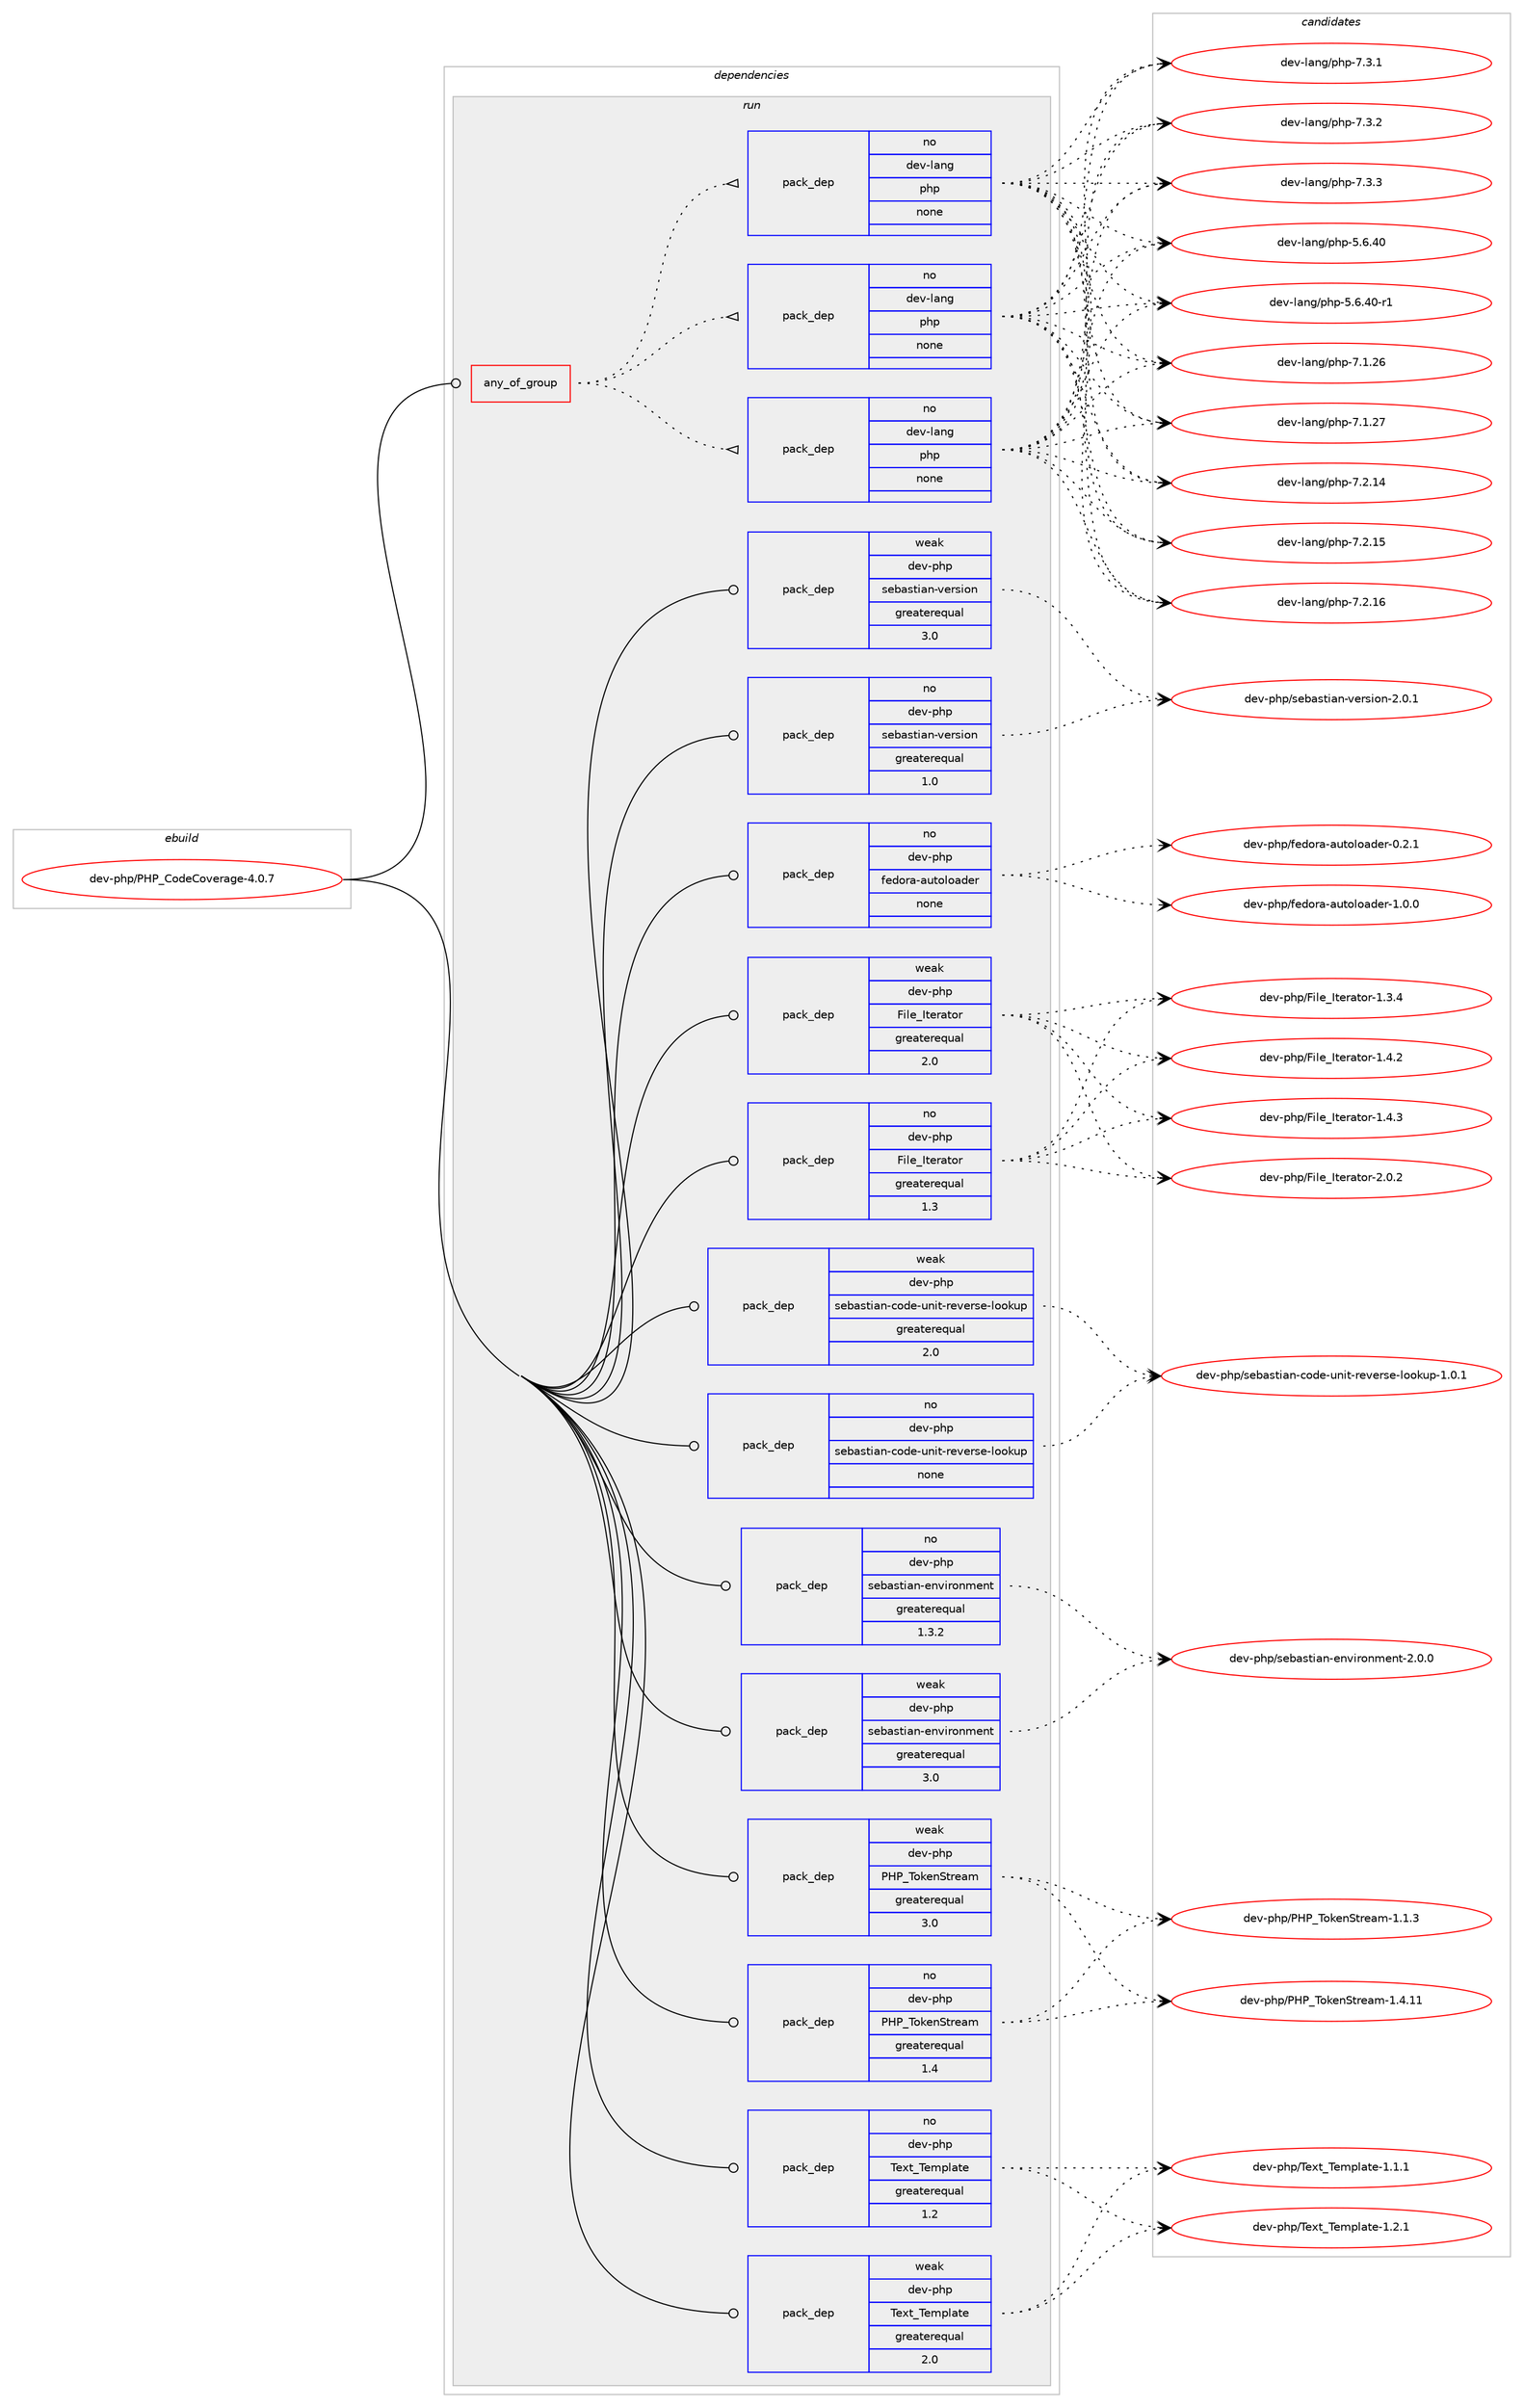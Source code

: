 digraph prolog {

# *************
# Graph options
# *************

newrank=true;
concentrate=true;
compound=true;
graph [rankdir=LR,fontname=Helvetica,fontsize=10,ranksep=1.5];#, ranksep=2.5, nodesep=0.2];
edge  [arrowhead=vee];
node  [fontname=Helvetica,fontsize=10];

# **********
# The ebuild
# **********

subgraph cluster_leftcol {
color=gray;
rank=same;
label=<<i>ebuild</i>>;
id [label="dev-php/PHP_CodeCoverage-4.0.7", color=red, width=4, href="../dev-php/PHP_CodeCoverage-4.0.7.svg"];
}

# ****************
# The dependencies
# ****************

subgraph cluster_midcol {
color=gray;
label=<<i>dependencies</i>>;
subgraph cluster_compile {
fillcolor="#eeeeee";
style=filled;
label=<<i>compile</i>>;
}
subgraph cluster_compileandrun {
fillcolor="#eeeeee";
style=filled;
label=<<i>compile and run</i>>;
}
subgraph cluster_run {
fillcolor="#eeeeee";
style=filled;
label=<<i>run</i>>;
subgraph any22502 {
dependency1392668 [label=<<TABLE BORDER="0" CELLBORDER="1" CELLSPACING="0" CELLPADDING="4"><TR><TD CELLPADDING="10">any_of_group</TD></TR></TABLE>>, shape=none, color=red];subgraph pack1000319 {
dependency1392669 [label=<<TABLE BORDER="0" CELLBORDER="1" CELLSPACING="0" CELLPADDING="4" WIDTH="220"><TR><TD ROWSPAN="6" CELLPADDING="30">pack_dep</TD></TR><TR><TD WIDTH="110">no</TD></TR><TR><TD>dev-lang</TD></TR><TR><TD>php</TD></TR><TR><TD>none</TD></TR><TR><TD></TD></TR></TABLE>>, shape=none, color=blue];
}
dependency1392668:e -> dependency1392669:w [weight=20,style="dotted",arrowhead="oinv"];
subgraph pack1000320 {
dependency1392670 [label=<<TABLE BORDER="0" CELLBORDER="1" CELLSPACING="0" CELLPADDING="4" WIDTH="220"><TR><TD ROWSPAN="6" CELLPADDING="30">pack_dep</TD></TR><TR><TD WIDTH="110">no</TD></TR><TR><TD>dev-lang</TD></TR><TR><TD>php</TD></TR><TR><TD>none</TD></TR><TR><TD></TD></TR></TABLE>>, shape=none, color=blue];
}
dependency1392668:e -> dependency1392670:w [weight=20,style="dotted",arrowhead="oinv"];
subgraph pack1000321 {
dependency1392671 [label=<<TABLE BORDER="0" CELLBORDER="1" CELLSPACING="0" CELLPADDING="4" WIDTH="220"><TR><TD ROWSPAN="6" CELLPADDING="30">pack_dep</TD></TR><TR><TD WIDTH="110">no</TD></TR><TR><TD>dev-lang</TD></TR><TR><TD>php</TD></TR><TR><TD>none</TD></TR><TR><TD></TD></TR></TABLE>>, shape=none, color=blue];
}
dependency1392668:e -> dependency1392671:w [weight=20,style="dotted",arrowhead="oinv"];
}
id:e -> dependency1392668:w [weight=20,style="solid",arrowhead="odot"];
subgraph pack1000322 {
dependency1392672 [label=<<TABLE BORDER="0" CELLBORDER="1" CELLSPACING="0" CELLPADDING="4" WIDTH="220"><TR><TD ROWSPAN="6" CELLPADDING="30">pack_dep</TD></TR><TR><TD WIDTH="110">no</TD></TR><TR><TD>dev-php</TD></TR><TR><TD>File_Iterator</TD></TR><TR><TD>greaterequal</TD></TR><TR><TD>1.3</TD></TR></TABLE>>, shape=none, color=blue];
}
id:e -> dependency1392672:w [weight=20,style="solid",arrowhead="odot"];
subgraph pack1000323 {
dependency1392673 [label=<<TABLE BORDER="0" CELLBORDER="1" CELLSPACING="0" CELLPADDING="4" WIDTH="220"><TR><TD ROWSPAN="6" CELLPADDING="30">pack_dep</TD></TR><TR><TD WIDTH="110">no</TD></TR><TR><TD>dev-php</TD></TR><TR><TD>PHP_TokenStream</TD></TR><TR><TD>greaterequal</TD></TR><TR><TD>1.4</TD></TR></TABLE>>, shape=none, color=blue];
}
id:e -> dependency1392673:w [weight=20,style="solid",arrowhead="odot"];
subgraph pack1000324 {
dependency1392674 [label=<<TABLE BORDER="0" CELLBORDER="1" CELLSPACING="0" CELLPADDING="4" WIDTH="220"><TR><TD ROWSPAN="6" CELLPADDING="30">pack_dep</TD></TR><TR><TD WIDTH="110">no</TD></TR><TR><TD>dev-php</TD></TR><TR><TD>Text_Template</TD></TR><TR><TD>greaterequal</TD></TR><TR><TD>1.2</TD></TR></TABLE>>, shape=none, color=blue];
}
id:e -> dependency1392674:w [weight=20,style="solid",arrowhead="odot"];
subgraph pack1000325 {
dependency1392675 [label=<<TABLE BORDER="0" CELLBORDER="1" CELLSPACING="0" CELLPADDING="4" WIDTH="220"><TR><TD ROWSPAN="6" CELLPADDING="30">pack_dep</TD></TR><TR><TD WIDTH="110">no</TD></TR><TR><TD>dev-php</TD></TR><TR><TD>fedora-autoloader</TD></TR><TR><TD>none</TD></TR><TR><TD></TD></TR></TABLE>>, shape=none, color=blue];
}
id:e -> dependency1392675:w [weight=20,style="solid",arrowhead="odot"];
subgraph pack1000326 {
dependency1392676 [label=<<TABLE BORDER="0" CELLBORDER="1" CELLSPACING="0" CELLPADDING="4" WIDTH="220"><TR><TD ROWSPAN="6" CELLPADDING="30">pack_dep</TD></TR><TR><TD WIDTH="110">no</TD></TR><TR><TD>dev-php</TD></TR><TR><TD>sebastian-code-unit-reverse-lookup</TD></TR><TR><TD>none</TD></TR><TR><TD></TD></TR></TABLE>>, shape=none, color=blue];
}
id:e -> dependency1392676:w [weight=20,style="solid",arrowhead="odot"];
subgraph pack1000327 {
dependency1392677 [label=<<TABLE BORDER="0" CELLBORDER="1" CELLSPACING="0" CELLPADDING="4" WIDTH="220"><TR><TD ROWSPAN="6" CELLPADDING="30">pack_dep</TD></TR><TR><TD WIDTH="110">no</TD></TR><TR><TD>dev-php</TD></TR><TR><TD>sebastian-environment</TD></TR><TR><TD>greaterequal</TD></TR><TR><TD>1.3.2</TD></TR></TABLE>>, shape=none, color=blue];
}
id:e -> dependency1392677:w [weight=20,style="solid",arrowhead="odot"];
subgraph pack1000328 {
dependency1392678 [label=<<TABLE BORDER="0" CELLBORDER="1" CELLSPACING="0" CELLPADDING="4" WIDTH="220"><TR><TD ROWSPAN="6" CELLPADDING="30">pack_dep</TD></TR><TR><TD WIDTH="110">no</TD></TR><TR><TD>dev-php</TD></TR><TR><TD>sebastian-version</TD></TR><TR><TD>greaterequal</TD></TR><TR><TD>1.0</TD></TR></TABLE>>, shape=none, color=blue];
}
id:e -> dependency1392678:w [weight=20,style="solid",arrowhead="odot"];
subgraph pack1000329 {
dependency1392679 [label=<<TABLE BORDER="0" CELLBORDER="1" CELLSPACING="0" CELLPADDING="4" WIDTH="220"><TR><TD ROWSPAN="6" CELLPADDING="30">pack_dep</TD></TR><TR><TD WIDTH="110">weak</TD></TR><TR><TD>dev-php</TD></TR><TR><TD>File_Iterator</TD></TR><TR><TD>greaterequal</TD></TR><TR><TD>2.0</TD></TR></TABLE>>, shape=none, color=blue];
}
id:e -> dependency1392679:w [weight=20,style="solid",arrowhead="odot"];
subgraph pack1000330 {
dependency1392680 [label=<<TABLE BORDER="0" CELLBORDER="1" CELLSPACING="0" CELLPADDING="4" WIDTH="220"><TR><TD ROWSPAN="6" CELLPADDING="30">pack_dep</TD></TR><TR><TD WIDTH="110">weak</TD></TR><TR><TD>dev-php</TD></TR><TR><TD>PHP_TokenStream</TD></TR><TR><TD>greaterequal</TD></TR><TR><TD>3.0</TD></TR></TABLE>>, shape=none, color=blue];
}
id:e -> dependency1392680:w [weight=20,style="solid",arrowhead="odot"];
subgraph pack1000331 {
dependency1392681 [label=<<TABLE BORDER="0" CELLBORDER="1" CELLSPACING="0" CELLPADDING="4" WIDTH="220"><TR><TD ROWSPAN="6" CELLPADDING="30">pack_dep</TD></TR><TR><TD WIDTH="110">weak</TD></TR><TR><TD>dev-php</TD></TR><TR><TD>Text_Template</TD></TR><TR><TD>greaterequal</TD></TR><TR><TD>2.0</TD></TR></TABLE>>, shape=none, color=blue];
}
id:e -> dependency1392681:w [weight=20,style="solid",arrowhead="odot"];
subgraph pack1000332 {
dependency1392682 [label=<<TABLE BORDER="0" CELLBORDER="1" CELLSPACING="0" CELLPADDING="4" WIDTH="220"><TR><TD ROWSPAN="6" CELLPADDING="30">pack_dep</TD></TR><TR><TD WIDTH="110">weak</TD></TR><TR><TD>dev-php</TD></TR><TR><TD>sebastian-code-unit-reverse-lookup</TD></TR><TR><TD>greaterequal</TD></TR><TR><TD>2.0</TD></TR></TABLE>>, shape=none, color=blue];
}
id:e -> dependency1392682:w [weight=20,style="solid",arrowhead="odot"];
subgraph pack1000333 {
dependency1392683 [label=<<TABLE BORDER="0" CELLBORDER="1" CELLSPACING="0" CELLPADDING="4" WIDTH="220"><TR><TD ROWSPAN="6" CELLPADDING="30">pack_dep</TD></TR><TR><TD WIDTH="110">weak</TD></TR><TR><TD>dev-php</TD></TR><TR><TD>sebastian-environment</TD></TR><TR><TD>greaterequal</TD></TR><TR><TD>3.0</TD></TR></TABLE>>, shape=none, color=blue];
}
id:e -> dependency1392683:w [weight=20,style="solid",arrowhead="odot"];
subgraph pack1000334 {
dependency1392684 [label=<<TABLE BORDER="0" CELLBORDER="1" CELLSPACING="0" CELLPADDING="4" WIDTH="220"><TR><TD ROWSPAN="6" CELLPADDING="30">pack_dep</TD></TR><TR><TD WIDTH="110">weak</TD></TR><TR><TD>dev-php</TD></TR><TR><TD>sebastian-version</TD></TR><TR><TD>greaterequal</TD></TR><TR><TD>3.0</TD></TR></TABLE>>, shape=none, color=blue];
}
id:e -> dependency1392684:w [weight=20,style="solid",arrowhead="odot"];
}
}

# **************
# The candidates
# **************

subgraph cluster_choices {
rank=same;
color=gray;
label=<<i>candidates</i>>;

subgraph choice1000319 {
color=black;
nodesep=1;
choice10010111845108971101034711210411245534654465248 [label="dev-lang/php-5.6.40", color=red, width=4,href="../dev-lang/php-5.6.40.svg"];
choice100101118451089711010347112104112455346544652484511449 [label="dev-lang/php-5.6.40-r1", color=red, width=4,href="../dev-lang/php-5.6.40-r1.svg"];
choice10010111845108971101034711210411245554649465054 [label="dev-lang/php-7.1.26", color=red, width=4,href="../dev-lang/php-7.1.26.svg"];
choice10010111845108971101034711210411245554649465055 [label="dev-lang/php-7.1.27", color=red, width=4,href="../dev-lang/php-7.1.27.svg"];
choice10010111845108971101034711210411245554650464952 [label="dev-lang/php-7.2.14", color=red, width=4,href="../dev-lang/php-7.2.14.svg"];
choice10010111845108971101034711210411245554650464953 [label="dev-lang/php-7.2.15", color=red, width=4,href="../dev-lang/php-7.2.15.svg"];
choice10010111845108971101034711210411245554650464954 [label="dev-lang/php-7.2.16", color=red, width=4,href="../dev-lang/php-7.2.16.svg"];
choice100101118451089711010347112104112455546514649 [label="dev-lang/php-7.3.1", color=red, width=4,href="../dev-lang/php-7.3.1.svg"];
choice100101118451089711010347112104112455546514650 [label="dev-lang/php-7.3.2", color=red, width=4,href="../dev-lang/php-7.3.2.svg"];
choice100101118451089711010347112104112455546514651 [label="dev-lang/php-7.3.3", color=red, width=4,href="../dev-lang/php-7.3.3.svg"];
dependency1392669:e -> choice10010111845108971101034711210411245534654465248:w [style=dotted,weight="100"];
dependency1392669:e -> choice100101118451089711010347112104112455346544652484511449:w [style=dotted,weight="100"];
dependency1392669:e -> choice10010111845108971101034711210411245554649465054:w [style=dotted,weight="100"];
dependency1392669:e -> choice10010111845108971101034711210411245554649465055:w [style=dotted,weight="100"];
dependency1392669:e -> choice10010111845108971101034711210411245554650464952:w [style=dotted,weight="100"];
dependency1392669:e -> choice10010111845108971101034711210411245554650464953:w [style=dotted,weight="100"];
dependency1392669:e -> choice10010111845108971101034711210411245554650464954:w [style=dotted,weight="100"];
dependency1392669:e -> choice100101118451089711010347112104112455546514649:w [style=dotted,weight="100"];
dependency1392669:e -> choice100101118451089711010347112104112455546514650:w [style=dotted,weight="100"];
dependency1392669:e -> choice100101118451089711010347112104112455546514651:w [style=dotted,weight="100"];
}
subgraph choice1000320 {
color=black;
nodesep=1;
choice10010111845108971101034711210411245534654465248 [label="dev-lang/php-5.6.40", color=red, width=4,href="../dev-lang/php-5.6.40.svg"];
choice100101118451089711010347112104112455346544652484511449 [label="dev-lang/php-5.6.40-r1", color=red, width=4,href="../dev-lang/php-5.6.40-r1.svg"];
choice10010111845108971101034711210411245554649465054 [label="dev-lang/php-7.1.26", color=red, width=4,href="../dev-lang/php-7.1.26.svg"];
choice10010111845108971101034711210411245554649465055 [label="dev-lang/php-7.1.27", color=red, width=4,href="../dev-lang/php-7.1.27.svg"];
choice10010111845108971101034711210411245554650464952 [label="dev-lang/php-7.2.14", color=red, width=4,href="../dev-lang/php-7.2.14.svg"];
choice10010111845108971101034711210411245554650464953 [label="dev-lang/php-7.2.15", color=red, width=4,href="../dev-lang/php-7.2.15.svg"];
choice10010111845108971101034711210411245554650464954 [label="dev-lang/php-7.2.16", color=red, width=4,href="../dev-lang/php-7.2.16.svg"];
choice100101118451089711010347112104112455546514649 [label="dev-lang/php-7.3.1", color=red, width=4,href="../dev-lang/php-7.3.1.svg"];
choice100101118451089711010347112104112455546514650 [label="dev-lang/php-7.3.2", color=red, width=4,href="../dev-lang/php-7.3.2.svg"];
choice100101118451089711010347112104112455546514651 [label="dev-lang/php-7.3.3", color=red, width=4,href="../dev-lang/php-7.3.3.svg"];
dependency1392670:e -> choice10010111845108971101034711210411245534654465248:w [style=dotted,weight="100"];
dependency1392670:e -> choice100101118451089711010347112104112455346544652484511449:w [style=dotted,weight="100"];
dependency1392670:e -> choice10010111845108971101034711210411245554649465054:w [style=dotted,weight="100"];
dependency1392670:e -> choice10010111845108971101034711210411245554649465055:w [style=dotted,weight="100"];
dependency1392670:e -> choice10010111845108971101034711210411245554650464952:w [style=dotted,weight="100"];
dependency1392670:e -> choice10010111845108971101034711210411245554650464953:w [style=dotted,weight="100"];
dependency1392670:e -> choice10010111845108971101034711210411245554650464954:w [style=dotted,weight="100"];
dependency1392670:e -> choice100101118451089711010347112104112455546514649:w [style=dotted,weight="100"];
dependency1392670:e -> choice100101118451089711010347112104112455546514650:w [style=dotted,weight="100"];
dependency1392670:e -> choice100101118451089711010347112104112455546514651:w [style=dotted,weight="100"];
}
subgraph choice1000321 {
color=black;
nodesep=1;
choice10010111845108971101034711210411245534654465248 [label="dev-lang/php-5.6.40", color=red, width=4,href="../dev-lang/php-5.6.40.svg"];
choice100101118451089711010347112104112455346544652484511449 [label="dev-lang/php-5.6.40-r1", color=red, width=4,href="../dev-lang/php-5.6.40-r1.svg"];
choice10010111845108971101034711210411245554649465054 [label="dev-lang/php-7.1.26", color=red, width=4,href="../dev-lang/php-7.1.26.svg"];
choice10010111845108971101034711210411245554649465055 [label="dev-lang/php-7.1.27", color=red, width=4,href="../dev-lang/php-7.1.27.svg"];
choice10010111845108971101034711210411245554650464952 [label="dev-lang/php-7.2.14", color=red, width=4,href="../dev-lang/php-7.2.14.svg"];
choice10010111845108971101034711210411245554650464953 [label="dev-lang/php-7.2.15", color=red, width=4,href="../dev-lang/php-7.2.15.svg"];
choice10010111845108971101034711210411245554650464954 [label="dev-lang/php-7.2.16", color=red, width=4,href="../dev-lang/php-7.2.16.svg"];
choice100101118451089711010347112104112455546514649 [label="dev-lang/php-7.3.1", color=red, width=4,href="../dev-lang/php-7.3.1.svg"];
choice100101118451089711010347112104112455546514650 [label="dev-lang/php-7.3.2", color=red, width=4,href="../dev-lang/php-7.3.2.svg"];
choice100101118451089711010347112104112455546514651 [label="dev-lang/php-7.3.3", color=red, width=4,href="../dev-lang/php-7.3.3.svg"];
dependency1392671:e -> choice10010111845108971101034711210411245534654465248:w [style=dotted,weight="100"];
dependency1392671:e -> choice100101118451089711010347112104112455346544652484511449:w [style=dotted,weight="100"];
dependency1392671:e -> choice10010111845108971101034711210411245554649465054:w [style=dotted,weight="100"];
dependency1392671:e -> choice10010111845108971101034711210411245554649465055:w [style=dotted,weight="100"];
dependency1392671:e -> choice10010111845108971101034711210411245554650464952:w [style=dotted,weight="100"];
dependency1392671:e -> choice10010111845108971101034711210411245554650464953:w [style=dotted,weight="100"];
dependency1392671:e -> choice10010111845108971101034711210411245554650464954:w [style=dotted,weight="100"];
dependency1392671:e -> choice100101118451089711010347112104112455546514649:w [style=dotted,weight="100"];
dependency1392671:e -> choice100101118451089711010347112104112455546514650:w [style=dotted,weight="100"];
dependency1392671:e -> choice100101118451089711010347112104112455546514651:w [style=dotted,weight="100"];
}
subgraph choice1000322 {
color=black;
nodesep=1;
choice100101118451121041124770105108101957311610111497116111114454946514652 [label="dev-php/File_Iterator-1.3.4", color=red, width=4,href="../dev-php/File_Iterator-1.3.4.svg"];
choice100101118451121041124770105108101957311610111497116111114454946524650 [label="dev-php/File_Iterator-1.4.2", color=red, width=4,href="../dev-php/File_Iterator-1.4.2.svg"];
choice100101118451121041124770105108101957311610111497116111114454946524651 [label="dev-php/File_Iterator-1.4.3", color=red, width=4,href="../dev-php/File_Iterator-1.4.3.svg"];
choice100101118451121041124770105108101957311610111497116111114455046484650 [label="dev-php/File_Iterator-2.0.2", color=red, width=4,href="../dev-php/File_Iterator-2.0.2.svg"];
dependency1392672:e -> choice100101118451121041124770105108101957311610111497116111114454946514652:w [style=dotted,weight="100"];
dependency1392672:e -> choice100101118451121041124770105108101957311610111497116111114454946524650:w [style=dotted,weight="100"];
dependency1392672:e -> choice100101118451121041124770105108101957311610111497116111114454946524651:w [style=dotted,weight="100"];
dependency1392672:e -> choice100101118451121041124770105108101957311610111497116111114455046484650:w [style=dotted,weight="100"];
}
subgraph choice1000323 {
color=black;
nodesep=1;
choice100101118451121041124780728095841111071011108311611410197109454946494651 [label="dev-php/PHP_TokenStream-1.1.3", color=red, width=4,href="../dev-php/PHP_TokenStream-1.1.3.svg"];
choice10010111845112104112478072809584111107101110831161141019710945494652464949 [label="dev-php/PHP_TokenStream-1.4.11", color=red, width=4,href="../dev-php/PHP_TokenStream-1.4.11.svg"];
dependency1392673:e -> choice100101118451121041124780728095841111071011108311611410197109454946494651:w [style=dotted,weight="100"];
dependency1392673:e -> choice10010111845112104112478072809584111107101110831161141019710945494652464949:w [style=dotted,weight="100"];
}
subgraph choice1000324 {
color=black;
nodesep=1;
choice100101118451121041124784101120116958410110911210897116101454946494649 [label="dev-php/Text_Template-1.1.1", color=red, width=4,href="../dev-php/Text_Template-1.1.1.svg"];
choice100101118451121041124784101120116958410110911210897116101454946504649 [label="dev-php/Text_Template-1.2.1", color=red, width=4,href="../dev-php/Text_Template-1.2.1.svg"];
dependency1392674:e -> choice100101118451121041124784101120116958410110911210897116101454946494649:w [style=dotted,weight="100"];
dependency1392674:e -> choice100101118451121041124784101120116958410110911210897116101454946504649:w [style=dotted,weight="100"];
}
subgraph choice1000325 {
color=black;
nodesep=1;
choice100101118451121041124710210110011111497459711711611110811197100101114454846504649 [label="dev-php/fedora-autoloader-0.2.1", color=red, width=4,href="../dev-php/fedora-autoloader-0.2.1.svg"];
choice100101118451121041124710210110011111497459711711611110811197100101114454946484648 [label="dev-php/fedora-autoloader-1.0.0", color=red, width=4,href="../dev-php/fedora-autoloader-1.0.0.svg"];
dependency1392675:e -> choice100101118451121041124710210110011111497459711711611110811197100101114454846504649:w [style=dotted,weight="100"];
dependency1392675:e -> choice100101118451121041124710210110011111497459711711611110811197100101114454946484648:w [style=dotted,weight="100"];
}
subgraph choice1000326 {
color=black;
nodesep=1;
choice10010111845112104112471151019897115116105971104599111100101451171101051164511410111810111411510145108111111107117112454946484649 [label="dev-php/sebastian-code-unit-reverse-lookup-1.0.1", color=red, width=4,href="../dev-php/sebastian-code-unit-reverse-lookup-1.0.1.svg"];
dependency1392676:e -> choice10010111845112104112471151019897115116105971104599111100101451171101051164511410111810111411510145108111111107117112454946484649:w [style=dotted,weight="100"];
}
subgraph choice1000327 {
color=black;
nodesep=1;
choice100101118451121041124711510198971151161059711045101110118105114111110109101110116455046484648 [label="dev-php/sebastian-environment-2.0.0", color=red, width=4,href="../dev-php/sebastian-environment-2.0.0.svg"];
dependency1392677:e -> choice100101118451121041124711510198971151161059711045101110118105114111110109101110116455046484648:w [style=dotted,weight="100"];
}
subgraph choice1000328 {
color=black;
nodesep=1;
choice100101118451121041124711510198971151161059711045118101114115105111110455046484649 [label="dev-php/sebastian-version-2.0.1", color=red, width=4,href="../dev-php/sebastian-version-2.0.1.svg"];
dependency1392678:e -> choice100101118451121041124711510198971151161059711045118101114115105111110455046484649:w [style=dotted,weight="100"];
}
subgraph choice1000329 {
color=black;
nodesep=1;
choice100101118451121041124770105108101957311610111497116111114454946514652 [label="dev-php/File_Iterator-1.3.4", color=red, width=4,href="../dev-php/File_Iterator-1.3.4.svg"];
choice100101118451121041124770105108101957311610111497116111114454946524650 [label="dev-php/File_Iterator-1.4.2", color=red, width=4,href="../dev-php/File_Iterator-1.4.2.svg"];
choice100101118451121041124770105108101957311610111497116111114454946524651 [label="dev-php/File_Iterator-1.4.3", color=red, width=4,href="../dev-php/File_Iterator-1.4.3.svg"];
choice100101118451121041124770105108101957311610111497116111114455046484650 [label="dev-php/File_Iterator-2.0.2", color=red, width=4,href="../dev-php/File_Iterator-2.0.2.svg"];
dependency1392679:e -> choice100101118451121041124770105108101957311610111497116111114454946514652:w [style=dotted,weight="100"];
dependency1392679:e -> choice100101118451121041124770105108101957311610111497116111114454946524650:w [style=dotted,weight="100"];
dependency1392679:e -> choice100101118451121041124770105108101957311610111497116111114454946524651:w [style=dotted,weight="100"];
dependency1392679:e -> choice100101118451121041124770105108101957311610111497116111114455046484650:w [style=dotted,weight="100"];
}
subgraph choice1000330 {
color=black;
nodesep=1;
choice100101118451121041124780728095841111071011108311611410197109454946494651 [label="dev-php/PHP_TokenStream-1.1.3", color=red, width=4,href="../dev-php/PHP_TokenStream-1.1.3.svg"];
choice10010111845112104112478072809584111107101110831161141019710945494652464949 [label="dev-php/PHP_TokenStream-1.4.11", color=red, width=4,href="../dev-php/PHP_TokenStream-1.4.11.svg"];
dependency1392680:e -> choice100101118451121041124780728095841111071011108311611410197109454946494651:w [style=dotted,weight="100"];
dependency1392680:e -> choice10010111845112104112478072809584111107101110831161141019710945494652464949:w [style=dotted,weight="100"];
}
subgraph choice1000331 {
color=black;
nodesep=1;
choice100101118451121041124784101120116958410110911210897116101454946494649 [label="dev-php/Text_Template-1.1.1", color=red, width=4,href="../dev-php/Text_Template-1.1.1.svg"];
choice100101118451121041124784101120116958410110911210897116101454946504649 [label="dev-php/Text_Template-1.2.1", color=red, width=4,href="../dev-php/Text_Template-1.2.1.svg"];
dependency1392681:e -> choice100101118451121041124784101120116958410110911210897116101454946494649:w [style=dotted,weight="100"];
dependency1392681:e -> choice100101118451121041124784101120116958410110911210897116101454946504649:w [style=dotted,weight="100"];
}
subgraph choice1000332 {
color=black;
nodesep=1;
choice10010111845112104112471151019897115116105971104599111100101451171101051164511410111810111411510145108111111107117112454946484649 [label="dev-php/sebastian-code-unit-reverse-lookup-1.0.1", color=red, width=4,href="../dev-php/sebastian-code-unit-reverse-lookup-1.0.1.svg"];
dependency1392682:e -> choice10010111845112104112471151019897115116105971104599111100101451171101051164511410111810111411510145108111111107117112454946484649:w [style=dotted,weight="100"];
}
subgraph choice1000333 {
color=black;
nodesep=1;
choice100101118451121041124711510198971151161059711045101110118105114111110109101110116455046484648 [label="dev-php/sebastian-environment-2.0.0", color=red, width=4,href="../dev-php/sebastian-environment-2.0.0.svg"];
dependency1392683:e -> choice100101118451121041124711510198971151161059711045101110118105114111110109101110116455046484648:w [style=dotted,weight="100"];
}
subgraph choice1000334 {
color=black;
nodesep=1;
choice100101118451121041124711510198971151161059711045118101114115105111110455046484649 [label="dev-php/sebastian-version-2.0.1", color=red, width=4,href="../dev-php/sebastian-version-2.0.1.svg"];
dependency1392684:e -> choice100101118451121041124711510198971151161059711045118101114115105111110455046484649:w [style=dotted,weight="100"];
}
}

}

